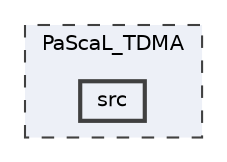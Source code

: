 digraph "PaScaL_TDMA/src"
{
 // LATEX_PDF_SIZE
  bgcolor="transparent";
  edge [fontname=Helvetica,fontsize=10,labelfontname=Helvetica,labelfontsize=10];
  node [fontname=Helvetica,fontsize=10,shape=box,height=0.2,width=0.4];
  compound=true
  subgraph clusterdir_051b1ecafb642a36c17216210b7d4de9 {
    graph [ bgcolor="#edf0f7", pencolor="grey25", label="PaScaL_TDMA", fontname=Helvetica,fontsize=10 style="filled,dashed", URL="dir_051b1ecafb642a36c17216210b7d4de9.html",tooltip=""]
  dir_05e4748c9aa588d01ab218be14d08600 [label="src", fillcolor="#edf0f7", color="grey25", style="filled,bold", URL="dir_05e4748c9aa588d01ab218be14d08600.html",tooltip=""];
  }
}
